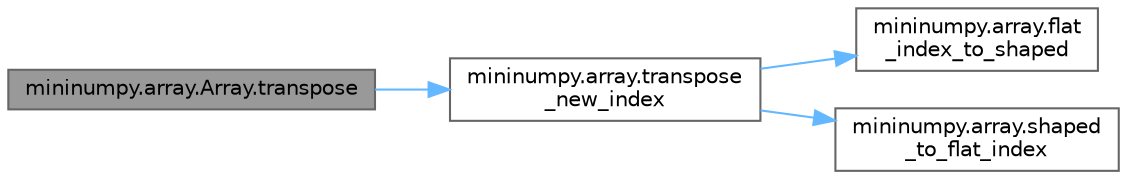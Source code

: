digraph "mininumpy.array.Array.transpose"
{
 // LATEX_PDF_SIZE
  bgcolor="transparent";
  edge [fontname=Helvetica,fontsize=10,labelfontname=Helvetica,labelfontsize=10];
  node [fontname=Helvetica,fontsize=10,shape=box,height=0.2,width=0.4];
  rankdir="LR";
  Node1 [id="Node000001",label="mininumpy.array.Array.transpose",height=0.2,width=0.4,color="gray40", fillcolor="grey60", style="filled", fontcolor="black",tooltip=" "];
  Node1 -> Node2 [id="edge1_Node000001_Node000002",color="steelblue1",style="solid",tooltip=" "];
  Node2 [id="Node000002",label="mininumpy.array.transpose\l_new_index",height=0.2,width=0.4,color="grey40", fillcolor="white", style="filled",URL="$namespacemininumpy_1_1array.html#a992d5aa94cc94e49cdfc6dc177b1906a",tooltip=" "];
  Node2 -> Node3 [id="edge2_Node000002_Node000003",color="steelblue1",style="solid",tooltip=" "];
  Node3 [id="Node000003",label="mininumpy.array.flat\l_index_to_shaped",height=0.2,width=0.4,color="grey40", fillcolor="white", style="filled",URL="$namespacemininumpy_1_1array.html#a25a302744ce0f8efa350979b5a245b01",tooltip=" "];
  Node2 -> Node4 [id="edge3_Node000002_Node000004",color="steelblue1",style="solid",tooltip=" "];
  Node4 [id="Node000004",label="mininumpy.array.shaped\l_to_flat_index",height=0.2,width=0.4,color="grey40", fillcolor="white", style="filled",URL="$namespacemininumpy_1_1array.html#a87d54ec5f1684e94c138dff503438bd0",tooltip=" "];
}
